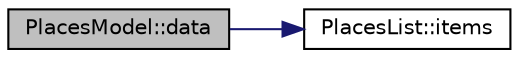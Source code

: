 digraph "PlacesModel::data"
{
 // INTERACTIVE_SVG=YES
 // LATEX_PDF_SIZE
  edge [fontname="Helvetica",fontsize="10",labelfontname="Helvetica",labelfontsize="10"];
  node [fontname="Helvetica",fontsize="10",shape=record];
  rankdir="LR";
  Node4 [label="PlacesModel::data",height=0.2,width=0.4,color="black", fillcolor="grey75", style="filled", fontcolor="black",tooltip=" "];
  Node4 -> Node5 [color="midnightblue",fontsize="10",style="solid",fontname="Helvetica"];
  Node5 [label="PlacesList::items",height=0.2,width=0.4,color="black", fillcolor="white", style="filled",URL="$class_places_list.html#a1bf3f421d88300cda006a8e23831a6fe",tooltip=" "];
}
